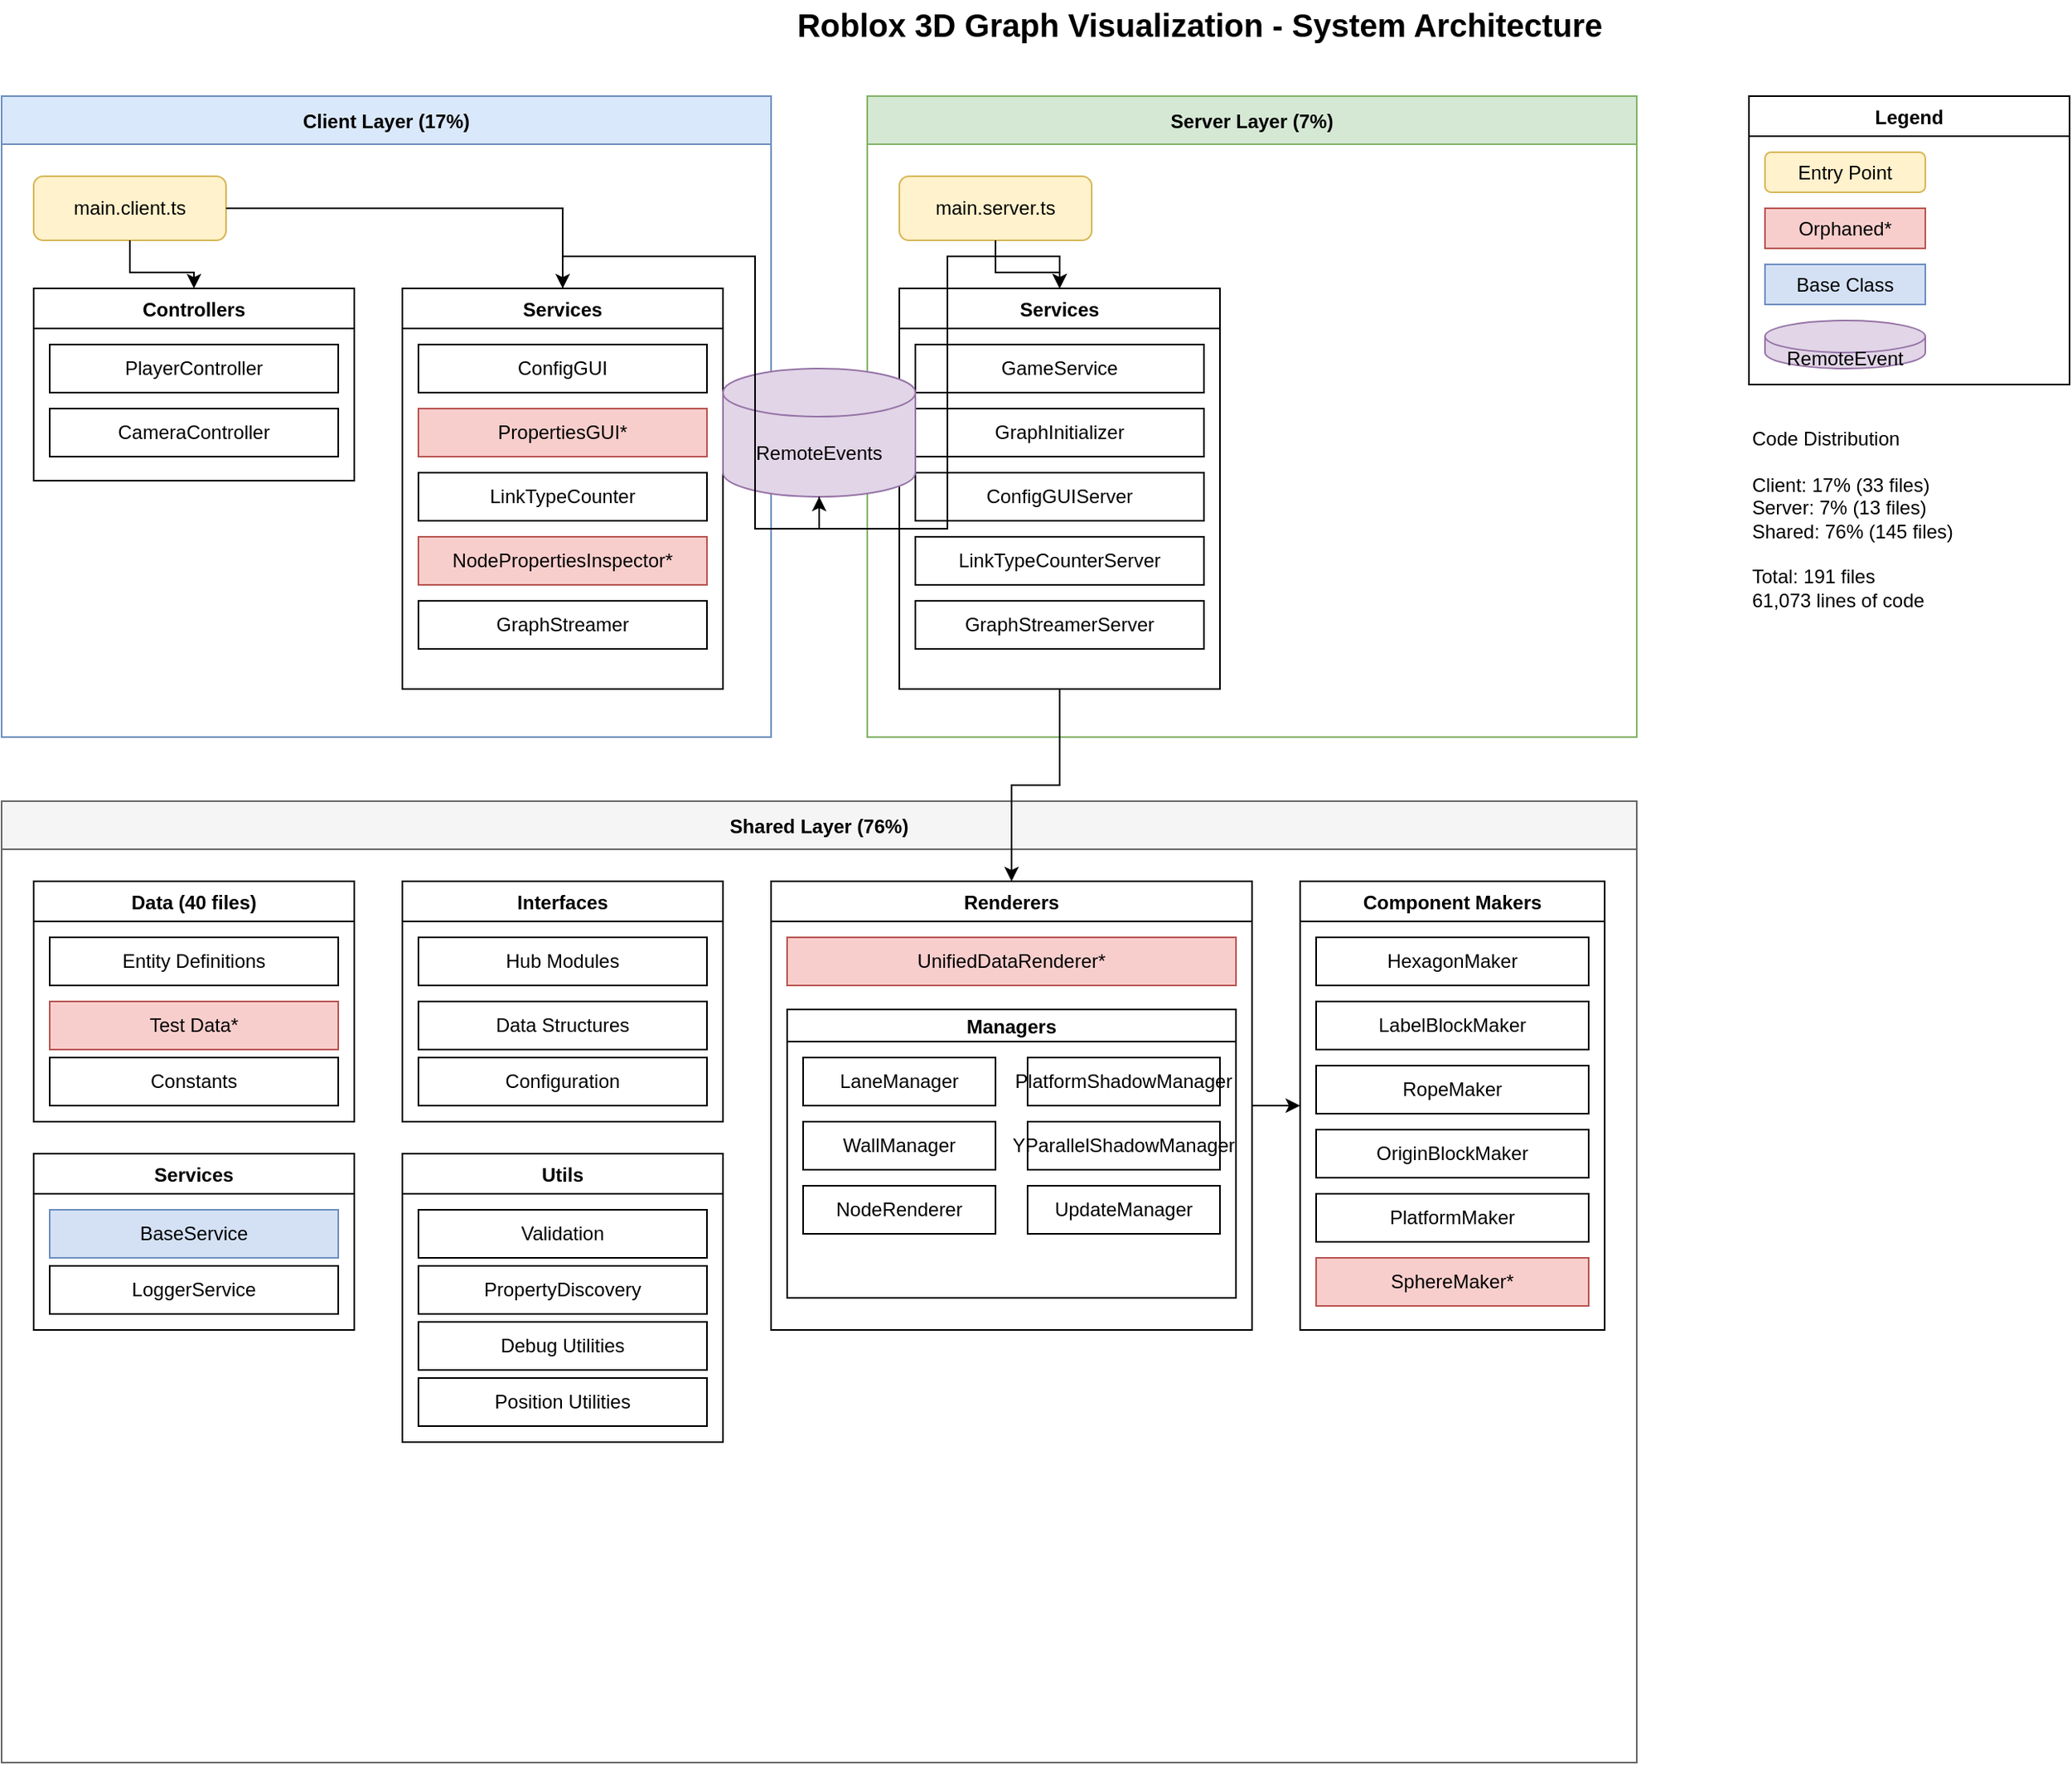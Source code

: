 <?xml version="1.0" encoding="UTF-8"?>
<mxfile version="24.7.8">
  <diagram name="Roblox 3D Graph Architecture" id="architecture-main">
    <mxGraphModel dx="1434" dy="795" grid="1" gridSize="10" guides="1" tooltips="1" connect="1" arrows="1" fold="1" page="1" pageScale="1" pageWidth="1654" pageHeight="1169" math="0" shadow="0">
      <root>
        <mxCell id="0" />
        <mxCell id="1" parent="0" />
        
        <!-- Title -->
        <mxCell id="title" value="Roblox 3D Graph Visualization - System Architecture" style="text;html=1;align=center;verticalAlign=middle;fontStyle=1;fontSize=20;" vertex="1" parent="1">
          <mxGeometry x="600" y="20" width="454" height="30" as="geometry" />
        </mxCell>
        
        <!-- Client Layer -->
        <mxCell id="client-layer" value="Client Layer (17%)" style="swimlane;horizontal=1;startSize=30;fillColor=#dae8fc;strokeColor=#6c8ebf;" vertex="1" parent="1">
          <mxGeometry x="80" y="80" width="480" height="400" as="geometry" />
        </mxCell>
        
        <mxCell id="main-client" value="main.client.ts" style="rounded=1;whiteSpace=wrap;html=1;fillColor=#fff2cc;strokeColor=#d6b656;" vertex="1" parent="client-layer">
          <mxGeometry x="20" y="50" width="120" height="40" as="geometry" />
        </mxCell>
        
        <mxCell id="client-controllers" value="Controllers" style="swimlane;horizontal=1;startSize=25;" vertex="1" parent="client-layer">
          <mxGeometry x="20" y="120" width="200" height="120" as="geometry" />
        </mxCell>
        
        <mxCell id="player-controller" value="PlayerController" style="rounded=0;whiteSpace=wrap;html=1;" vertex="1" parent="client-controllers">
          <mxGeometry x="10" y="35" width="180" height="30" as="geometry" />
        </mxCell>
        
        <mxCell id="camera-controller" value="CameraController" style="rounded=0;whiteSpace=wrap;html=1;" vertex="1" parent="client-controllers">
          <mxGeometry x="10" y="75" width="180" height="30" as="geometry" />
        </mxCell>
        
        <mxCell id="client-services" value="Services" style="swimlane;horizontal=1;startSize=25;" vertex="1" parent="client-layer">
          <mxGeometry x="250" y="120" width="200" height="250" as="geometry" />
        </mxCell>
        
        <mxCell id="config-gui" value="ConfigGUI" style="rounded=0;whiteSpace=wrap;html=1;" vertex="1" parent="client-services">
          <mxGeometry x="10" y="35" width="180" height="30" as="geometry" />
        </mxCell>
        
        <mxCell id="properties-gui" value="PropertiesGUI*" style="rounded=0;whiteSpace=wrap;html=1;fillColor=#f8cecc;strokeColor=#b85450;" vertex="1" parent="client-services">
          <mxGeometry x="10" y="75" width="180" height="30" as="geometry" />
        </mxCell>
        
        <mxCell id="link-counter" value="LinkTypeCounter" style="rounded=0;whiteSpace=wrap;html=1;" vertex="1" parent="client-services">
          <mxGeometry x="10" y="115" width="180" height="30" as="geometry" />
        </mxCell>
        
        <mxCell id="node-inspector" value="NodePropertiesInspector*" style="rounded=0;whiteSpace=wrap;html=1;fillColor=#f8cecc;strokeColor=#b85450;" vertex="1" parent="client-services">
          <mxGeometry x="10" y="155" width="180" height="30" as="geometry" />
        </mxCell>
        
        <mxCell id="graph-streamer" value="GraphStreamer" style="rounded=0;whiteSpace=wrap;html=1;" vertex="1" parent="client-services">
          <mxGeometry x="10" y="195" width="180" height="30" as="geometry" />
        </mxCell>
        
        <!-- Server Layer -->
        <mxCell id="server-layer" value="Server Layer (7%)" style="swimlane;horizontal=1;startSize=30;fillColor=#d5e8d4;strokeColor=#82b366;" vertex="1" parent="1">
          <mxGeometry x="620" y="80" width="480" height="400" as="geometry" />
        </mxCell>
        
        <mxCell id="main-server" value="main.server.ts" style="rounded=1;whiteSpace=wrap;html=1;fillColor=#fff2cc;strokeColor=#d6b656;" vertex="1" parent="server-layer">
          <mxGeometry x="20" y="50" width="120" height="40" as="geometry" />
        </mxCell>
        
        <mxCell id="server-services" value="Services" style="swimlane;horizontal=1;startSize=25;" vertex="1" parent="server-layer">
          <mxGeometry x="20" y="120" width="200" height="250" as="geometry" />
        </mxCell>
        
        <mxCell id="game-service" value="GameService" style="rounded=0;whiteSpace=wrap;html=1;" vertex="1" parent="server-services">
          <mxGeometry x="10" y="35" width="180" height="30" as="geometry" />
        </mxCell>
        
        <mxCell id="graph-init" value="GraphInitializer" style="rounded=0;whiteSpace=wrap;html=1;" vertex="1" parent="server-services">
          <mxGeometry x="10" y="75" width="180" height="30" as="geometry" />
        </mxCell>
        
        <mxCell id="config-server" value="ConfigGUIServer" style="rounded=0;whiteSpace=wrap;html=1;" vertex="1" parent="server-services">
          <mxGeometry x="10" y="115" width="180" height="30" as="geometry" />
        </mxCell>
        
        <mxCell id="link-server" value="LinkTypeCounterServer" style="rounded=0;whiteSpace=wrap;html=1;" vertex="1" parent="server-services">
          <mxGeometry x="10" y="155" width="180" height="30" as="geometry" />
        </mxCell>
        
        <mxCell id="streamer-server" value="GraphStreamerServer" style="rounded=0;whiteSpace=wrap;html=1;" vertex="1" parent="server-services">
          <mxGeometry x="10" y="195" width="180" height="30" as="geometry" />
        </mxCell>
        
        <!-- RemoteEvent Communication -->
        <mxCell id="remote-events" value="RemoteEvents" style="shape=cylinder3;whiteSpace=wrap;html=1;boundedLbl=1;backgroundOutline=1;size=15;fillColor=#e1d5e7;strokeColor=#9673a6;" vertex="1" parent="1">
          <mxGeometry x="530" y="250" width="120" height="80" as="geometry" />
        </mxCell>
        
        <!-- Shared Layer -->
        <mxCell id="shared-layer" value="Shared Layer (76%)" style="swimlane;horizontal=1;startSize=30;fillColor=#f5f5f5;strokeColor=#666666;" vertex="1" parent="1">
          <mxGeometry x="80" y="520" width="1020" height="600" as="geometry" />
        </mxCell>
        
        <!-- Data Modules -->
        <mxCell id="data-modules" value="Data (40 files)" style="swimlane;horizontal=1;startSize=25;" vertex="1" parent="shared-layer">
          <mxGeometry x="20" y="50" width="200" height="150" as="geometry" />
        </mxCell>
        
        <mxCell id="entity-data" value="Entity Definitions" style="rounded=0;whiteSpace=wrap;html=1;" vertex="1" parent="data-modules">
          <mxGeometry x="10" y="35" width="180" height="30" as="geometry" />
        </mxCell>
        
        <mxCell id="test-data" value="Test Data*" style="rounded=0;whiteSpace=wrap;html=1;fillColor=#f8cecc;strokeColor=#b85450;" vertex="1" parent="data-modules">
          <mxGeometry x="10" y="75" width="180" height="30" as="geometry" />
        </mxCell>
        
        <mxCell id="constants" value="Constants" style="rounded=0;whiteSpace=wrap;html=1;" vertex="1" parent="data-modules">
          <mxGeometry x="10" y="110" width="180" height="30" as="geometry" />
        </mxCell>
        
        <!-- Interfaces -->
        <mxCell id="interfaces" value="Interfaces" style="swimlane;horizontal=1;startSize=25;" vertex="1" parent="shared-layer">
          <mxGeometry x="250" y="50" width="200" height="150" as="geometry" />
        </mxCell>
        
        <mxCell id="hub-interfaces" value="Hub Modules" style="rounded=0;whiteSpace=wrap;html=1;" vertex="1" parent="interfaces">
          <mxGeometry x="10" y="35" width="180" height="30" as="geometry" />
        </mxCell>
        
        <mxCell id="data-interfaces" value="Data Structures" style="rounded=0;whiteSpace=wrap;html=1;" vertex="1" parent="interfaces">
          <mxGeometry x="10" y="75" width="180" height="30" as="geometry" />
        </mxCell>
        
        <mxCell id="config-interfaces" value="Configuration" style="rounded=0;whiteSpace=wrap;html=1;" vertex="1" parent="interfaces">
          <mxGeometry x="10" y="110" width="180" height="30" as="geometry" />
        </mxCell>
        
        <!-- Renderers -->
        <mxCell id="renderers" value="Renderers" style="swimlane;horizontal=1;startSize=25;" vertex="1" parent="shared-layer">
          <mxGeometry x="480" y="50" width="300" height="280" as="geometry" />
        </mxCell>
        
        <mxCell id="unified-renderer" value="UnifiedDataRenderer*" style="rounded=0;whiteSpace=wrap;html=1;fillColor=#f8cecc;strokeColor=#b85450;" vertex="1" parent="renderers">
          <mxGeometry x="10" y="35" width="280" height="30" as="geometry" />
        </mxCell>
        
        <mxCell id="renderer-managers" value="Managers" style="swimlane;horizontal=1;startSize=20;" vertex="1" parent="renderers">
          <mxGeometry x="10" y="80" width="280" height="180" as="geometry" />
        </mxCell>
        
        <mxCell id="lane-manager" value="LaneManager" style="rounded=0;whiteSpace=wrap;html=1;" vertex="1" parent="renderer-managers">
          <mxGeometry x="10" y="30" width="120" height="30" as="geometry" />
        </mxCell>
        
        <mxCell id="platform-manager" value="PlatformShadowManager" style="rounded=0;whiteSpace=wrap;html=1;" vertex="1" parent="renderer-managers">
          <mxGeometry x="150" y="30" width="120" height="30" as="geometry" />
        </mxCell>
        
        <mxCell id="wall-manager" value="WallManager" style="rounded=0;whiteSpace=wrap;html=1;" vertex="1" parent="renderer-managers">
          <mxGeometry x="10" y="70" width="120" height="30" as="geometry" />
        </mxCell>
        
        <mxCell id="y-shadow-manager" value="YParallelShadowManager" style="rounded=0;whiteSpace=wrap;html=1;" vertex="1" parent="renderer-managers">
          <mxGeometry x="150" y="70" width="120" height="30" as="geometry" />
        </mxCell>
        
        <mxCell id="node-renderer" value="NodeRenderer" style="rounded=0;whiteSpace=wrap;html=1;" vertex="1" parent="renderer-managers">
          <mxGeometry x="10" y="110" width="120" height="30" as="geometry" />
        </mxCell>
        
        <mxCell id="update-manager" value="UpdateManager" style="rounded=0;whiteSpace=wrap;html=1;" vertex="1" parent="renderer-managers">
          <mxGeometry x="150" y="110" width="120" height="30" as="geometry" />
        </mxCell>
        
        <!-- Component Makers -->
        <mxCell id="makers" value="Component Makers" style="swimlane;horizontal=1;startSize=25;" vertex="1" parent="shared-layer">
          <mxGeometry x="810" y="50" width="190" height="280" as="geometry" />
        </mxCell>
        
        <mxCell id="hexagon-maker" value="HexagonMaker" style="rounded=0;whiteSpace=wrap;html=1;" vertex="1" parent="makers">
          <mxGeometry x="10" y="35" width="170" height="30" as="geometry" />
        </mxCell>
        
        <mxCell id="label-maker" value="LabelBlockMaker" style="rounded=0;whiteSpace=wrap;html=1;" vertex="1" parent="makers">
          <mxGeometry x="10" y="75" width="170" height="30" as="geometry" />
        </mxCell>
        
        <mxCell id="rope-maker" value="RopeMaker" style="rounded=0;whiteSpace=wrap;html=1;" vertex="1" parent="makers">
          <mxGeometry x="10" y="115" width="170" height="30" as="geometry" />
        </mxCell>
        
        <mxCell id="origin-maker" value="OriginBlockMaker" style="rounded=0;whiteSpace=wrap;html=1;" vertex="1" parent="makers">
          <mxGeometry x="10" y="155" width="170" height="30" as="geometry" />
        </mxCell>
        
        <mxCell id="platform-maker" value="PlatformMaker" style="rounded=0;whiteSpace=wrap;html=1;" vertex="1" parent="makers">
          <mxGeometry x="10" y="195" width="170" height="30" as="geometry" />
        </mxCell>
        
        <mxCell id="sphere-maker" value="SphereMaker*" style="rounded=0;whiteSpace=wrap;html=1;fillColor=#f8cecc;strokeColor=#b85450;" vertex="1" parent="makers">
          <mxGeometry x="10" y="235" width="170" height="30" as="geometry" />
        </mxCell>
        
        <!-- Services -->
        <mxCell id="shared-services" value="Services" style="swimlane;horizontal=1;startSize=25;" vertex="1" parent="shared-layer">
          <mxGeometry x="20" y="220" width="200" height="110" as="geometry" />
        </mxCell>
        
        <mxCell id="base-service" value="BaseService" style="rounded=0;whiteSpace=wrap;html=1;fillColor=#d4e1f5;strokeColor=#6c8ebf;" vertex="1" parent="shared-services">
          <mxGeometry x="10" y="35" width="180" height="30" as="geometry" />
        </mxCell>
        
        <mxCell id="logger-service" value="LoggerService" style="rounded=0;whiteSpace=wrap;html=1;" vertex="1" parent="shared-services">
          <mxGeometry x="10" y="70" width="180" height="30" as="geometry" />
        </mxCell>
        
        <!-- Utils -->
        <mxCell id="utils" value="Utils" style="swimlane;horizontal=1;startSize=25;" vertex="1" parent="shared-layer">
          <mxGeometry x="250" y="220" width="200" height="180" as="geometry" />
        </mxCell>
        
        <mxCell id="validation" value="Validation" style="rounded=0;whiteSpace=wrap;html=1;" vertex="1" parent="utils">
          <mxGeometry x="10" y="35" width="180" height="30" as="geometry" />
        </mxCell>
        
        <mxCell id="property-discovery" value="PropertyDiscovery" style="rounded=0;whiteSpace=wrap;html=1;" vertex="1" parent="utils">
          <mxGeometry x="10" y="70" width="180" height="30" as="geometry" />
        </mxCell>
        
        <mxCell id="debug-utils" value="Debug Utilities" style="rounded=0;whiteSpace=wrap;html=1;" vertex="1" parent="utils">
          <mxGeometry x="10" y="105" width="180" height="30" as="geometry" />
        </mxCell>
        
        <mxCell id="position-utils" value="Position Utilities" style="rounded=0;whiteSpace=wrap;html=1;" vertex="1" parent="utils">
          <mxGeometry x="10" y="140" width="180" height="30" as="geometry" />
        </mxCell>
        
        <!-- Arrows -->
        <mxCell id="arrow1" style="edgeStyle=orthogonalEdgeStyle;rounded=0;orthogonalLoop=1;jettySize=auto;html=1;" edge="1" parent="1" source="main-client" target="client-controllers">
          <mxGeometry relative="1" as="geometry" />
        </mxCell>
        
        <mxCell id="arrow2" style="edgeStyle=orthogonalEdgeStyle;rounded=0;orthogonalLoop=1;jettySize=auto;html=1;" edge="1" parent="1" source="main-client" target="client-services">
          <mxGeometry relative="1" as="geometry" />
        </mxCell>
        
        <mxCell id="arrow3" style="edgeStyle=orthogonalEdgeStyle;rounded=0;orthogonalLoop=1;jettySize=auto;html=1;" edge="1" parent="1" source="client-services" target="remote-events">
          <mxGeometry relative="1" as="geometry" />
        </mxCell>
        
        <mxCell id="arrow4" style="edgeStyle=orthogonalEdgeStyle;rounded=0;orthogonalLoop=1;jettySize=auto;html=1;" edge="1" parent="1" source="remote-events" target="server-services">
          <mxGeometry relative="1" as="geometry" />
        </mxCell>
        
        <mxCell id="arrow5" style="edgeStyle=orthogonalEdgeStyle;rounded=0;orthogonalLoop=1;jettySize=auto;html=1;" edge="1" parent="1" source="main-server" target="server-services">
          <mxGeometry relative="1" as="geometry" />
        </mxCell>
        
        <mxCell id="arrow6" style="edgeStyle=orthogonalEdgeStyle;rounded=0;orthogonalLoop=1;jettySize=auto;html=1;" edge="1" parent="1" source="server-services" target="renderers">
          <mxGeometry relative="1" as="geometry" />
        </mxCell>
        
        <mxCell id="arrow7" style="edgeStyle=orthogonalEdgeStyle;rounded=0;orthogonalLoop=1;jettySize=auto;html=1;" edge="1" parent="1" source="renderers" target="makers">
          <mxGeometry relative="1" as="geometry" />
        </mxCell>
        
        <!-- Legend -->
        <mxCell id="legend" value="Legend" style="swimlane;horizontal=1;startSize=25;" vertex="1" parent="1">
          <mxGeometry x="1170" y="80" width="200" height="180" as="geometry" />
        </mxCell>
        
        <mxCell id="legend-entry" value="Entry Point" style="rounded=1;whiteSpace=wrap;html=1;fillColor=#fff2cc;strokeColor=#d6b656;" vertex="1" parent="legend">
          <mxGeometry x="10" y="35" width="100" height="25" as="geometry" />
        </mxCell>
        
        <mxCell id="legend-orphaned" value="Orphaned*" style="rounded=0;whiteSpace=wrap;html=1;fillColor=#f8cecc;strokeColor=#b85450;" vertex="1" parent="legend">
          <mxGeometry x="10" y="70" width="100" height="25" as="geometry" />
        </mxCell>
        
        <mxCell id="legend-base" value="Base Class" style="rounded=0;whiteSpace=wrap;html=1;fillColor=#d4e1f5;strokeColor=#6c8ebf;" vertex="1" parent="legend">
          <mxGeometry x="10" y="105" width="100" height="25" as="geometry" />
        </mxCell>
        
        <mxCell id="legend-remote" value="RemoteEvent" style="shape=cylinder3;whiteSpace=wrap;html=1;boundedLbl=1;backgroundOutline=1;size=10;fillColor=#e1d5e7;strokeColor=#9673a6;" vertex="1" parent="legend">
          <mxGeometry x="10" y="140" width="100" height="30" as="geometry" />
        </mxCell>
        
        <!-- Statistics -->
        <mxCell id="stats" value="Code Distribution&#xa;&#xa;Client: 17% (33 files)&#xa;Server: 7% (13 files)&#xa;Shared: 76% (145 files)&#xa;&#xa;Total: 191 files&#xa;61,073 lines of code" style="text;html=1;align=left;verticalAlign=top;whiteSpace=wrap;fontSize=12;" vertex="1" parent="1">
          <mxGeometry x="1170" y="280" width="200" height="150" as="geometry" />
        </mxCell>
      </root>
    </mxGraphModel>
  </diagram>
</mxfile>